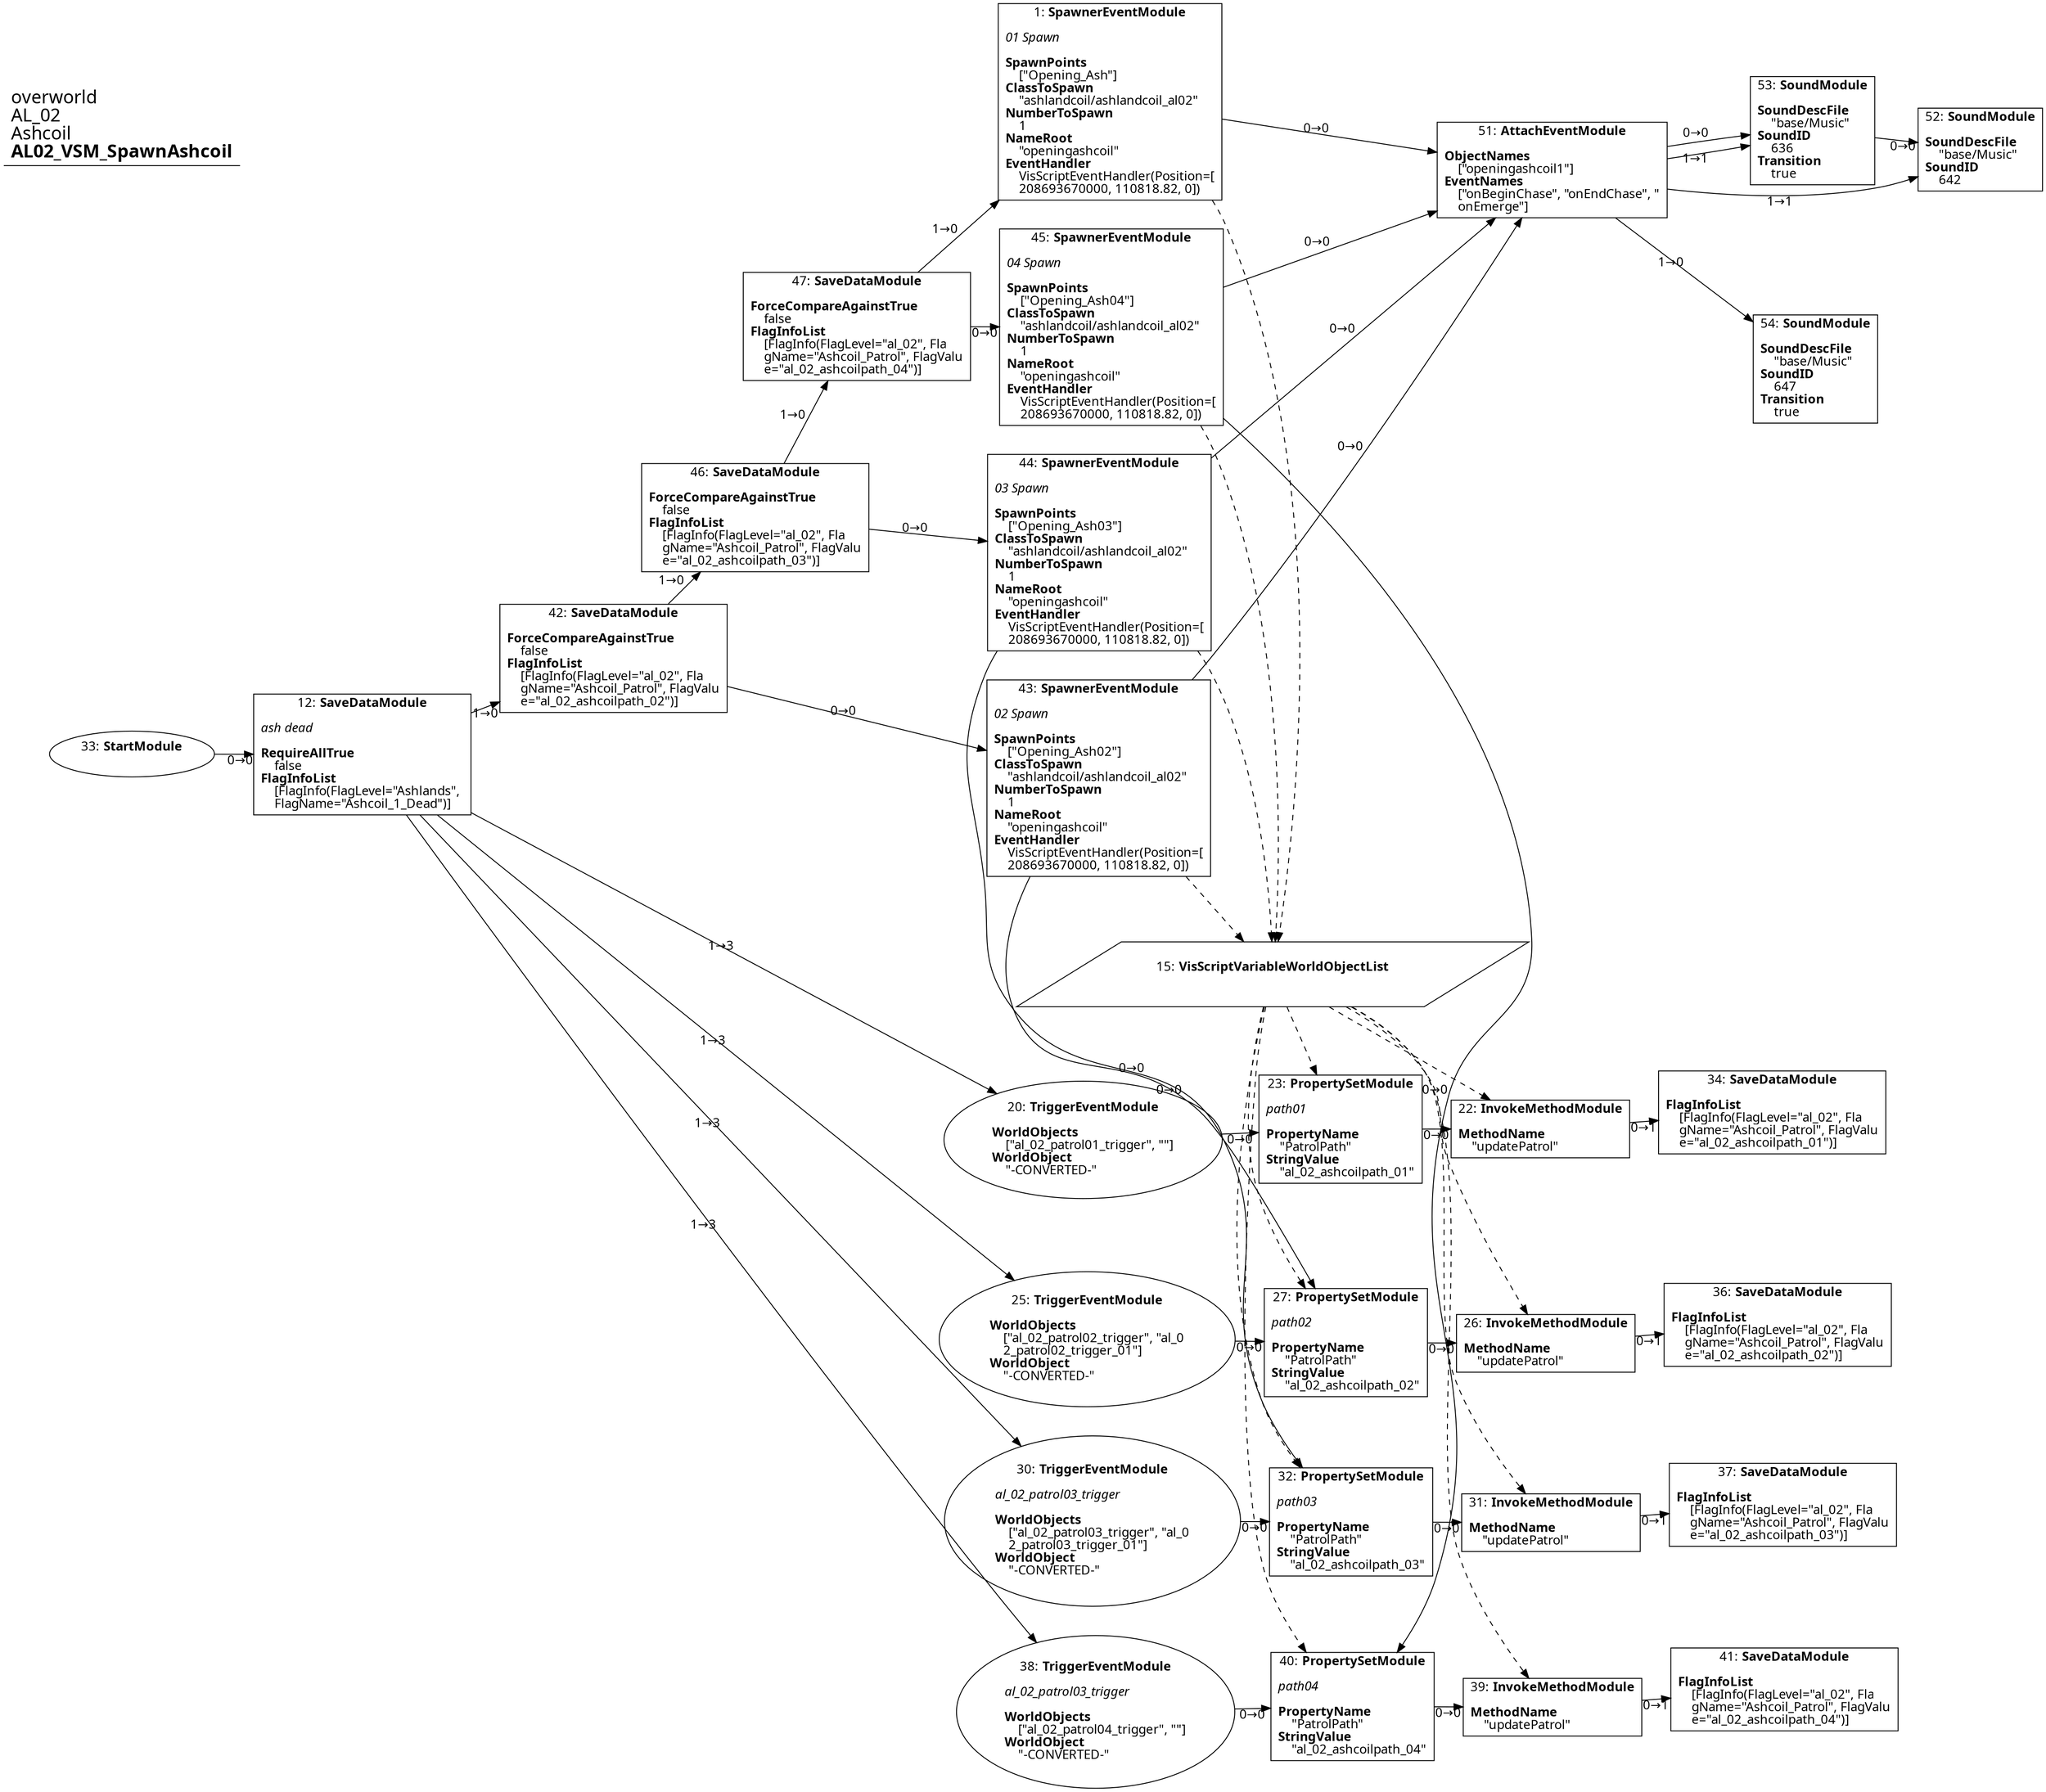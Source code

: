 digraph {
    layout = fdp;
    overlap = prism;
    sep = "+16";
    splines = spline;

    node [ shape = box ];

    graph [ fontname = "Segoe UI" ];
    node [ fontname = "Segoe UI" ];
    edge [ fontname = "Segoe UI" ];

    1 [ label = <1: <b>SpawnerEventModule</b><br/><br/><i>01 Spawn<br align="left"/></i><br align="left"/><b>SpawnPoints</b><br align="left"/>    [&quot;Opening_Ash&quot;]<br align="left"/><b>ClassToSpawn</b><br align="left"/>    &quot;ashlandcoil/ashlandcoil_al02&quot;<br align="left"/><b>NumberToSpawn</b><br align="left"/>    1<br align="left"/><b>NameRoot</b><br align="left"/>    &quot;openingashcoil&quot;<br align="left"/><b>EventHandler</b><br align="left"/>    VisScriptEventHandler(Position=[<br align="left"/>    208693670000, 110818.82, 0])<br align="left"/>> ];
    1 [ pos = "0.68100005,1.286!" ];
    1 -> 51 [ label = "0→0" ];
    1 -> 15 [ style = dashed ];

    12 [ label = <12: <b>SaveDataModule</b><br/><br/><i>ash dead<br align="left"/></i><br align="left"/><b>RequireAllTrue</b><br align="left"/>    false<br align="left"/><b>FlagInfoList</b><br align="left"/>    [FlagInfo(FlagLevel=&quot;Ashlands&quot;, <br align="left"/>    FlagName=&quot;Ashcoil_1_Dead&quot;)]<br align="left"/>> ];
    12 [ pos = "-0.44500002,0.423!" ];
    12 -> 20 [ label = "1→3" ];
    12 -> 25 [ label = "1→3" ];
    12 -> 30 [ label = "1→3" ];
    12 -> 38 [ label = "1→3" ];
    12 -> 42 [ label = "1→0" ];

    15 [ label = <15: <b>VisScriptVariableWorldObjectList</b><br/><br/>> ];
    15 [ shape = parallelogram ]
    15 [ pos = "0.97400004,0.108!" ];

    20 [ label = <20: <b>TriggerEventModule</b><br/><br/><b>WorldObjects</b><br align="left"/>    [&quot;al_02_patrol01_trigger&quot;, &quot;&quot;]<br align="left"/><b>WorldObject</b><br align="left"/>    &quot;-CONVERTED-&quot;<br align="left"/>> ];
    20 [ shape = oval ]
    20 [ pos = "0.684,-0.158!" ];
    20 -> 23 [ label = "0→0" ];

    22 [ label = <22: <b>InvokeMethodModule</b><br/><br/><b>MethodName</b><br align="left"/>    &quot;updatePatrol&quot;<br align="left"/>> ];
    22 [ pos = "1.3560001,-0.157!" ];
    22 -> 34 [ label = "0→1" ];
    15 -> 22 [ style = dashed ];

    23 [ label = <23: <b>PropertySetModule</b><br/><br/><i>path01<br align="left"/></i><br align="left"/><b>PropertyName</b><br align="left"/>    &quot;PatrolPath&quot;<br align="left"/><b>StringValue</b><br align="left"/>    &quot;al_02_ashcoilpath_01&quot;<br align="left"/>> ];
    23 [ pos = "1.1320001,-0.157!" ];
    23 -> 22 [ label = "0→0" ];
    15 -> 23 [ style = dashed ];

    25 [ label = <25: <b>TriggerEventModule</b><br/><br/><b>WorldObjects</b><br align="left"/>    [&quot;al_02_patrol02_trigger&quot;, &quot;al_0<br align="left"/>    2_patrol02_trigger_01&quot;]<br align="left"/><b>WorldObject</b><br align="left"/>    &quot;-CONVERTED-&quot;<br align="left"/>> ];
    25 [ shape = oval ]
    25 [ pos = "0.674,-0.48800004!" ];
    25 -> 27 [ label = "0→0" ];

    26 [ label = <26: <b>InvokeMethodModule</b><br/><br/><b>MethodName</b><br align="left"/>    &quot;updatePatrol&quot;<br align="left"/>> ];
    26 [ pos = "1.3700001,-0.48800004!" ];
    26 -> 36 [ label = "0→1" ];
    15 -> 26 [ style = dashed ];

    27 [ label = <27: <b>PropertySetModule</b><br/><br/><i>path02<br align="left"/></i><br align="left"/><b>PropertyName</b><br align="left"/>    &quot;PatrolPath&quot;<br align="left"/><b>StringValue</b><br align="left"/>    &quot;al_02_ashcoilpath_02&quot;<br align="left"/>> ];
    27 [ pos = "1.128,-0.48700002!" ];
    27 -> 26 [ label = "0→0" ];
    15 -> 27 [ style = dashed ];

    30 [ label = <30: <b>TriggerEventModule</b><br/><br/><i>al_02_patrol03_trigger<br align="left"/></i><br align="left"/><b>WorldObjects</b><br align="left"/>    [&quot;al_02_patrol03_trigger&quot;, &quot;al_0<br align="left"/>    2_patrol03_trigger_01&quot;]<br align="left"/><b>WorldObject</b><br align="left"/>    &quot;-CONVERTED-&quot;<br align="left"/>> ];
    30 [ shape = oval ]
    30 [ pos = "0.68,-0.76500005!" ];
    30 -> 32 [ label = "0→0" ];

    31 [ label = <31: <b>InvokeMethodModule</b><br/><br/><b>MethodName</b><br align="left"/>    &quot;updatePatrol&quot;<br align="left"/>> ];
    31 [ pos = "1.378,-0.76500005!" ];
    31 -> 37 [ label = "0→1" ];
    15 -> 31 [ style = dashed ];

    32 [ label = <32: <b>PropertySetModule</b><br/><br/><i>path03<br align="left"/></i><br align="left"/><b>PropertyName</b><br align="left"/>    &quot;PatrolPath&quot;<br align="left"/><b>StringValue</b><br align="left"/>    &quot;al_02_ashcoilpath_03&quot;<br align="left"/>> ];
    32 [ pos = "1.136,-0.76400006!" ];
    32 -> 31 [ label = "0→0" ];
    15 -> 32 [ style = dashed ];

    33 [ label = <33: <b>StartModule</b><br/><br/>> ];
    33 [ shape = oval ]
    33 [ pos = "-0.8,0.42200002!" ];
    33 -> 12 [ label = "0→0" ];

    34 [ label = <34: <b>SaveDataModule</b><br/><br/><b>FlagInfoList</b><br align="left"/>    [FlagInfo(FlagLevel=&quot;al_02&quot;, Fla<br align="left"/>    gName=&quot;Ashcoil_Patrol&quot;, FlagValu<br align="left"/>    e=&quot;al_02_ashcoilpath_01&quot;)]<br align="left"/>> ];
    34 [ pos = "1.651,-0.136!" ];

    36 [ label = <36: <b>SaveDataModule</b><br/><br/><b>FlagInfoList</b><br align="left"/>    [FlagInfo(FlagLevel=&quot;al_02&quot;, Fla<br align="left"/>    gName=&quot;Ashcoil_Patrol&quot;, FlagValu<br align="left"/>    e=&quot;al_02_ashcoilpath_02&quot;)]<br align="left"/>> ];
    36 [ pos = "1.6580001,-0.46500003!" ];

    37 [ label = <37: <b>SaveDataModule</b><br/><br/><b>FlagInfoList</b><br align="left"/>    [FlagInfo(FlagLevel=&quot;al_02&quot;, Fla<br align="left"/>    gName=&quot;Ashcoil_Patrol&quot;, FlagValu<br align="left"/>    e=&quot;al_02_ashcoilpath_03&quot;)]<br align="left"/>> ];
    37 [ pos = "1.664,-0.74300003!" ];

    38 [ label = <38: <b>TriggerEventModule</b><br/><br/><i>al_02_patrol03_trigger<br align="left"/></i><br align="left"/><b>WorldObjects</b><br align="left"/>    [&quot;al_02_patrol04_trigger&quot;, &quot;&quot;]<br align="left"/><b>WorldObject</b><br align="left"/>    &quot;-CONVERTED-&quot;<br align="left"/>> ];
    38 [ shape = oval ]
    38 [ pos = "0.684,-1.0500001!" ];
    38 -> 40 [ label = "0→0" ];

    39 [ label = <39: <b>InvokeMethodModule</b><br/><br/><b>MethodName</b><br align="left"/>    &quot;updatePatrol&quot;<br align="left"/>> ];
    39 [ pos = "1.3820001,-1.0500001!" ];
    39 -> 41 [ label = "0→1" ];
    15 -> 39 [ style = dashed ];

    40 [ label = <40: <b>PropertySetModule</b><br/><br/><i>path04<br align="left"/></i><br align="left"/><b>PropertyName</b><br align="left"/>    &quot;PatrolPath&quot;<br align="left"/><b>StringValue</b><br align="left"/>    &quot;al_02_ashcoilpath_04&quot;<br align="left"/>> ];
    40 [ pos = "1.1400001,-1.049!" ];
    40 -> 39 [ label = "0→0" ];
    15 -> 40 [ style = dashed ];

    41 [ label = <41: <b>SaveDataModule</b><br/><br/><b>FlagInfoList</b><br align="left"/>    [FlagInfo(FlagLevel=&quot;al_02&quot;, Fla<br align="left"/>    gName=&quot;Ashcoil_Patrol&quot;, FlagValu<br align="left"/>    e=&quot;al_02_ashcoilpath_04&quot;)]<br align="left"/>> ];
    41 [ pos = "1.6680001,-1.028!" ];

    42 [ label = <42: <b>SaveDataModule</b><br/><br/><b>ForceCompareAgainstTrue</b><br align="left"/>    false<br align="left"/><b>FlagInfoList</b><br align="left"/>    [FlagInfo(FlagLevel=&quot;al_02&quot;, Fla<br align="left"/>    gName=&quot;Ashcoil_Patrol&quot;, FlagValu<br align="left"/>    e=&quot;al_02_ashcoilpath_02&quot;)]<br align="left"/>> ];
    42 [ pos = "-0.068,0.568!" ];
    42 -> 43 [ label = "0→0" ];
    42 -> 46 [ label = "1→0" ];

    43 [ label = <43: <b>SpawnerEventModule</b><br/><br/><i>02 Spawn<br align="left"/></i><br align="left"/><b>SpawnPoints</b><br align="left"/>    [&quot;Opening_Ash02&quot;]<br align="left"/><b>ClassToSpawn</b><br align="left"/>    &quot;ashlandcoil/ashlandcoil_al02&quot;<br align="left"/><b>NumberToSpawn</b><br align="left"/>    1<br align="left"/><b>NameRoot</b><br align="left"/>    &quot;openingashcoil&quot;<br align="left"/><b>EventHandler</b><br align="left"/>    VisScriptEventHandler(Position=[<br align="left"/>    208693670000, 110818.82, 0])<br align="left"/>> ];
    43 [ pos = "0.67200005,0.56600004!" ];
    43 -> 27 [ label = "0→0" ];
    43 -> 51 [ label = "0→0" ];
    43 -> 15 [ style = dashed ];

    44 [ label = <44: <b>SpawnerEventModule</b><br/><br/><i>03 Spawn<br align="left"/></i><br align="left"/><b>SpawnPoints</b><br align="left"/>    [&quot;Opening_Ash03&quot;]<br align="left"/><b>ClassToSpawn</b><br align="left"/>    &quot;ashlandcoil/ashlandcoil_al02&quot;<br align="left"/><b>NumberToSpawn</b><br align="left"/>    1<br align="left"/><b>NameRoot</b><br align="left"/>    &quot;openingashcoil&quot;<br align="left"/><b>EventHandler</b><br align="left"/>    VisScriptEventHandler(Position=[<br align="left"/>    208693670000, 110818.82, 0])<br align="left"/>> ];
    44 [ pos = "0.67200005,0.809!" ];
    44 -> 32 [ label = "0→0" ];
    44 -> 51 [ label = "0→0" ];
    44 -> 15 [ style = dashed ];

    45 [ label = <45: <b>SpawnerEventModule</b><br/><br/><i>04 Spawn<br align="left"/></i><br align="left"/><b>SpawnPoints</b><br align="left"/>    [&quot;Opening_Ash04&quot;]<br align="left"/><b>ClassToSpawn</b><br align="left"/>    &quot;ashlandcoil/ashlandcoil_al02&quot;<br align="left"/><b>NumberToSpawn</b><br align="left"/>    1<br align="left"/><b>NameRoot</b><br align="left"/>    &quot;openingashcoil&quot;<br align="left"/><b>EventHandler</b><br align="left"/>    VisScriptEventHandler(Position=[<br align="left"/>    208693670000, 110818.82, 0])<br align="left"/>> ];
    45 [ pos = "0.67,1.046!" ];
    45 -> 40 [ label = "0→0" ];
    45 -> 51 [ label = "0→0" ];
    45 -> 15 [ style = dashed ];

    46 [ label = <46: <b>SaveDataModule</b><br/><br/><b>ForceCompareAgainstTrue</b><br align="left"/>    false<br align="left"/><b>FlagInfoList</b><br align="left"/>    [FlagInfo(FlagLevel=&quot;al_02&quot;, Fla<br align="left"/>    gName=&quot;Ashcoil_Patrol&quot;, FlagValu<br align="left"/>    e=&quot;al_02_ashcoilpath_03&quot;)]<br align="left"/>> ];
    46 [ pos = "0.194,0.81100005!" ];
    46 -> 44 [ label = "0→0" ];
    46 -> 47 [ label = "1→0" ];

    47 [ label = <47: <b>SaveDataModule</b><br/><br/><b>ForceCompareAgainstTrue</b><br align="left"/>    false<br align="left"/><b>FlagInfoList</b><br align="left"/>    [FlagInfo(FlagLevel=&quot;al_02&quot;, Fla<br align="left"/>    gName=&quot;Ashcoil_Patrol&quot;, FlagValu<br align="left"/>    e=&quot;al_02_ashcoilpath_04&quot;)]<br align="left"/>> ];
    47 [ pos = "0.42800003,1.0480001!" ];
    47 -> 1 [ label = "1→0" ];
    47 -> 45 [ label = "0→0" ];

    51 [ label = <51: <b>AttachEventModule</b><br/><br/><b>ObjectNames</b><br align="left"/>    [&quot;openingashcoil1&quot;]<br align="left"/><b>EventNames</b><br align="left"/>    [&quot;onBeginChase&quot;, &quot;onEndChase&quot;, &quot;<br align="left"/>    onEmerge&quot;]<br align="left"/>> ];
    51 [ pos = "1.3750001,1.3050001!" ];
    51 -> 53 [ label = "0→0" ];
    51 -> 54 [ label = "1→0" ];
    51 -> 53 [ label = "1→1" ];
    51 -> 52 [ label = "1→1" ];

    52 [ label = <52: <b>SoundModule</b><br/><br/><b>SoundDescFile</b><br align="left"/>    &quot;base/Music&quot;<br align="left"/><b>SoundID</b><br align="left"/>    642<br align="left"/>> ];
    52 [ pos = "2.042,1.3520001!" ];

    53 [ label = <53: <b>SoundModule</b><br/><br/><b>SoundDescFile</b><br align="left"/>    &quot;base/Music&quot;<br align="left"/><b>SoundID</b><br align="left"/>    636<br align="left"/><b>Transition</b><br align="left"/>    true<br align="left"/>> ];
    53 [ pos = "1.784,1.3770001!" ];
    53 -> 52 [ label = "0→0" ];

    54 [ label = <54: <b>SoundModule</b><br/><br/><b>SoundDescFile</b><br align="left"/>    &quot;base/Music&quot;<br align="left"/><b>SoundID</b><br align="left"/>    647<br align="left"/><b>Transition</b><br align="left"/>    true<br align="left"/>> ];
    54 [ pos = "1.7870001,1.019!" ];

    title [ pos = "-0.80100006,1.378!" ];
    title [ shape = underline ];
    title [ label = <<font point-size="20">overworld<br align="left"/>AL_02<br align="left"/>Ashcoil<br align="left"/><b>AL02_VSM_SpawnAshcoil</b><br align="left"/></font>> ];
}
